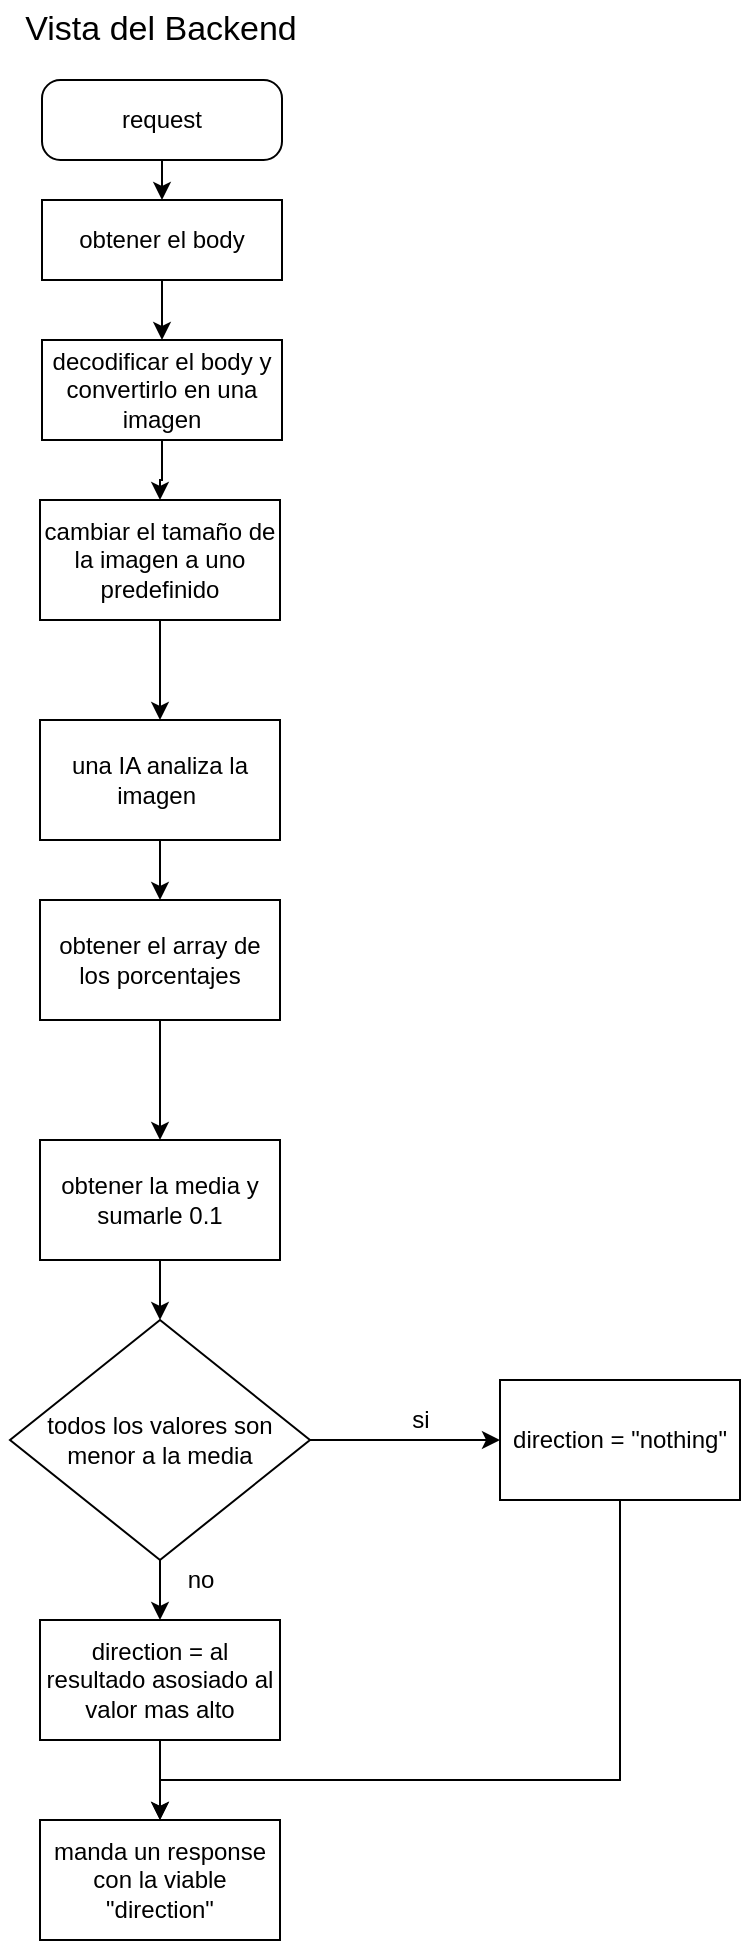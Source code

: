 <mxfile version="20.3.0" type="device"><diagram id="C5RBs43oDa-KdzZeNtuy" name="Page-1"><mxGraphModel dx="1352" dy="878" grid="1" gridSize="10" guides="1" tooltips="1" connect="1" arrows="1" fold="1" page="1" pageScale="1" pageWidth="827" pageHeight="1169" math="0" shadow="0"><root><mxCell id="WIyWlLk6GJQsqaUBKTNV-0"/><mxCell id="WIyWlLk6GJQsqaUBKTNV-1" parent="WIyWlLk6GJQsqaUBKTNV-0"/><mxCell id="PRhixiQDLoQ3lVbnHhcP-2" style="edgeStyle=orthogonalEdgeStyle;rounded=0;orthogonalLoop=1;jettySize=auto;html=1;exitX=0.5;exitY=1;exitDx=0;exitDy=0;entryX=0.5;entryY=0;entryDx=0;entryDy=0;" edge="1" parent="WIyWlLk6GJQsqaUBKTNV-1" source="WIyWlLk6GJQsqaUBKTNV-3" target="WIyWlLk6GJQsqaUBKTNV-7"><mxGeometry relative="1" as="geometry"/></mxCell><mxCell id="WIyWlLk6GJQsqaUBKTNV-3" value="request" style="rounded=1;whiteSpace=wrap;html=1;fontSize=12;glass=0;strokeWidth=1;shadow=0;arcSize=23;" parent="WIyWlLk6GJQsqaUBKTNV-1" vertex="1"><mxGeometry x="160" y="80" width="120" height="40" as="geometry"/></mxCell><mxCell id="PRhixiQDLoQ3lVbnHhcP-5" value="" style="edgeStyle=orthogonalEdgeStyle;rounded=0;orthogonalLoop=1;jettySize=auto;html=1;" edge="1" parent="WIyWlLk6GJQsqaUBKTNV-1" source="WIyWlLk6GJQsqaUBKTNV-7" target="PRhixiQDLoQ3lVbnHhcP-4"><mxGeometry relative="1" as="geometry"/></mxCell><mxCell id="WIyWlLk6GJQsqaUBKTNV-7" value="obtener el body" style="rounded=1;whiteSpace=wrap;html=1;fontSize=12;glass=0;strokeWidth=1;shadow=0;arcSize=0;" parent="WIyWlLk6GJQsqaUBKTNV-1" vertex="1"><mxGeometry x="160" y="140" width="120" height="40" as="geometry"/></mxCell><mxCell id="PRhixiQDLoQ3lVbnHhcP-0" value="&lt;font style=&quot;font-size: 17px;&quot;&gt;Vista del Backend&lt;/font&gt;" style="text;html=1;align=center;verticalAlign=middle;resizable=0;points=[];autosize=1;strokeColor=none;fillColor=none;" vertex="1" parent="WIyWlLk6GJQsqaUBKTNV-1"><mxGeometry x="139" y="40" width="160" height="30" as="geometry"/></mxCell><mxCell id="PRhixiQDLoQ3lVbnHhcP-9" value="" style="edgeStyle=orthogonalEdgeStyle;rounded=0;orthogonalLoop=1;jettySize=auto;html=1;" edge="1" parent="WIyWlLk6GJQsqaUBKTNV-1" source="PRhixiQDLoQ3lVbnHhcP-4" target="PRhixiQDLoQ3lVbnHhcP-8"><mxGeometry relative="1" as="geometry"/></mxCell><mxCell id="PRhixiQDLoQ3lVbnHhcP-4" value="decodificar el body y convertirlo en una imagen" style="whiteSpace=wrap;html=1;rounded=1;glass=0;strokeWidth=1;shadow=0;arcSize=0;" vertex="1" parent="WIyWlLk6GJQsqaUBKTNV-1"><mxGeometry x="160" y="210" width="120" height="50" as="geometry"/></mxCell><mxCell id="PRhixiQDLoQ3lVbnHhcP-11" value="" style="edgeStyle=orthogonalEdgeStyle;rounded=0;orthogonalLoop=1;jettySize=auto;html=1;" edge="1" parent="WIyWlLk6GJQsqaUBKTNV-1" source="PRhixiQDLoQ3lVbnHhcP-8" target="PRhixiQDLoQ3lVbnHhcP-10"><mxGeometry relative="1" as="geometry"/></mxCell><mxCell id="PRhixiQDLoQ3lVbnHhcP-8" value="cambiar el tamaño de la imagen a uno predefinido" style="whiteSpace=wrap;html=1;rounded=1;glass=0;strokeWidth=1;shadow=0;arcSize=0;" vertex="1" parent="WIyWlLk6GJQsqaUBKTNV-1"><mxGeometry x="159" y="290" width="120" height="60" as="geometry"/></mxCell><mxCell id="PRhixiQDLoQ3lVbnHhcP-15" value="" style="edgeStyle=orthogonalEdgeStyle;rounded=0;orthogonalLoop=1;jettySize=auto;html=1;" edge="1" parent="WIyWlLk6GJQsqaUBKTNV-1" source="PRhixiQDLoQ3lVbnHhcP-10" target="PRhixiQDLoQ3lVbnHhcP-14"><mxGeometry relative="1" as="geometry"/></mxCell><mxCell id="PRhixiQDLoQ3lVbnHhcP-10" value="una IA analiza la imagen&amp;nbsp;" style="whiteSpace=wrap;html=1;rounded=1;glass=0;strokeWidth=1;shadow=0;arcSize=0;" vertex="1" parent="WIyWlLk6GJQsqaUBKTNV-1"><mxGeometry x="159" y="400" width="120" height="60" as="geometry"/></mxCell><mxCell id="PRhixiQDLoQ3lVbnHhcP-22" value="" style="edgeStyle=orthogonalEdgeStyle;rounded=0;orthogonalLoop=1;jettySize=auto;html=1;" edge="1" parent="WIyWlLk6GJQsqaUBKTNV-1" source="PRhixiQDLoQ3lVbnHhcP-14" target="PRhixiQDLoQ3lVbnHhcP-21"><mxGeometry relative="1" as="geometry"/></mxCell><mxCell id="PRhixiQDLoQ3lVbnHhcP-14" value="obtener el array de los porcentajes" style="whiteSpace=wrap;html=1;rounded=1;glass=0;strokeWidth=1;shadow=0;arcSize=0;" vertex="1" parent="WIyWlLk6GJQsqaUBKTNV-1"><mxGeometry x="159" y="490" width="120" height="60" as="geometry"/></mxCell><mxCell id="PRhixiQDLoQ3lVbnHhcP-24" value="" style="edgeStyle=orthogonalEdgeStyle;rounded=0;orthogonalLoop=1;jettySize=auto;html=1;" edge="1" parent="WIyWlLk6GJQsqaUBKTNV-1" source="PRhixiQDLoQ3lVbnHhcP-21" target="PRhixiQDLoQ3lVbnHhcP-23"><mxGeometry relative="1" as="geometry"/></mxCell><mxCell id="PRhixiQDLoQ3lVbnHhcP-21" value="obtener la media y sumarle 0.1" style="whiteSpace=wrap;html=1;rounded=1;glass=0;strokeWidth=1;shadow=0;arcSize=0;" vertex="1" parent="WIyWlLk6GJQsqaUBKTNV-1"><mxGeometry x="159" y="610" width="120" height="60" as="geometry"/></mxCell><mxCell id="PRhixiQDLoQ3lVbnHhcP-27" value="" style="edgeStyle=orthogonalEdgeStyle;rounded=0;orthogonalLoop=1;jettySize=auto;html=1;" edge="1" parent="WIyWlLk6GJQsqaUBKTNV-1" source="PRhixiQDLoQ3lVbnHhcP-23" target="PRhixiQDLoQ3lVbnHhcP-26"><mxGeometry relative="1" as="geometry"/></mxCell><mxCell id="PRhixiQDLoQ3lVbnHhcP-30" value="" style="edgeStyle=orthogonalEdgeStyle;rounded=0;orthogonalLoop=1;jettySize=auto;html=1;" edge="1" parent="WIyWlLk6GJQsqaUBKTNV-1" source="PRhixiQDLoQ3lVbnHhcP-23" target="PRhixiQDLoQ3lVbnHhcP-29"><mxGeometry relative="1" as="geometry"/></mxCell><mxCell id="PRhixiQDLoQ3lVbnHhcP-23" value="todos los valores son &lt;br&gt;menor a la media" style="rhombus;whiteSpace=wrap;html=1;rounded=1;glass=0;strokeWidth=1;shadow=0;arcSize=0;" vertex="1" parent="WIyWlLk6GJQsqaUBKTNV-1"><mxGeometry x="144" y="700" width="150" height="120" as="geometry"/></mxCell><mxCell id="PRhixiQDLoQ3lVbnHhcP-33" style="edgeStyle=orthogonalEdgeStyle;rounded=0;orthogonalLoop=1;jettySize=auto;html=1;entryX=0.5;entryY=0;entryDx=0;entryDy=0;" edge="1" parent="WIyWlLk6GJQsqaUBKTNV-1" source="PRhixiQDLoQ3lVbnHhcP-26" target="PRhixiQDLoQ3lVbnHhcP-31"><mxGeometry relative="1" as="geometry"><Array as="points"><mxPoint x="449" y="930"/><mxPoint x="219" y="930"/></Array></mxGeometry></mxCell><mxCell id="PRhixiQDLoQ3lVbnHhcP-26" value="direction = &quot;nothing&quot;" style="whiteSpace=wrap;html=1;rounded=1;glass=0;strokeWidth=1;shadow=0;arcSize=0;" vertex="1" parent="WIyWlLk6GJQsqaUBKTNV-1"><mxGeometry x="389" y="730" width="120" height="60" as="geometry"/></mxCell><mxCell id="PRhixiQDLoQ3lVbnHhcP-28" value="si" style="text;html=1;align=center;verticalAlign=middle;resizable=0;points=[];autosize=1;strokeColor=none;fillColor=none;" vertex="1" parent="WIyWlLk6GJQsqaUBKTNV-1"><mxGeometry x="334" y="735" width="30" height="30" as="geometry"/></mxCell><mxCell id="PRhixiQDLoQ3lVbnHhcP-32" value="" style="edgeStyle=orthogonalEdgeStyle;rounded=0;orthogonalLoop=1;jettySize=auto;html=1;" edge="1" parent="WIyWlLk6GJQsqaUBKTNV-1" source="PRhixiQDLoQ3lVbnHhcP-29" target="PRhixiQDLoQ3lVbnHhcP-31"><mxGeometry relative="1" as="geometry"/></mxCell><mxCell id="PRhixiQDLoQ3lVbnHhcP-29" value="direction = al resultado asosiado al valor mas alto" style="whiteSpace=wrap;html=1;rounded=1;glass=0;strokeWidth=1;shadow=0;arcSize=0;" vertex="1" parent="WIyWlLk6GJQsqaUBKTNV-1"><mxGeometry x="159" y="850" width="120" height="60" as="geometry"/></mxCell><mxCell id="PRhixiQDLoQ3lVbnHhcP-31" value="manda un response con la viable &quot;direction&quot;" style="whiteSpace=wrap;html=1;rounded=1;glass=0;strokeWidth=1;shadow=0;arcSize=0;" vertex="1" parent="WIyWlLk6GJQsqaUBKTNV-1"><mxGeometry x="159" y="950" width="120" height="60" as="geometry"/></mxCell><mxCell id="PRhixiQDLoQ3lVbnHhcP-34" value="no" style="text;html=1;align=center;verticalAlign=middle;resizable=0;points=[];autosize=1;strokeColor=none;fillColor=none;" vertex="1" parent="WIyWlLk6GJQsqaUBKTNV-1"><mxGeometry x="219" y="815" width="40" height="30" as="geometry"/></mxCell></root></mxGraphModel></diagram></mxfile>